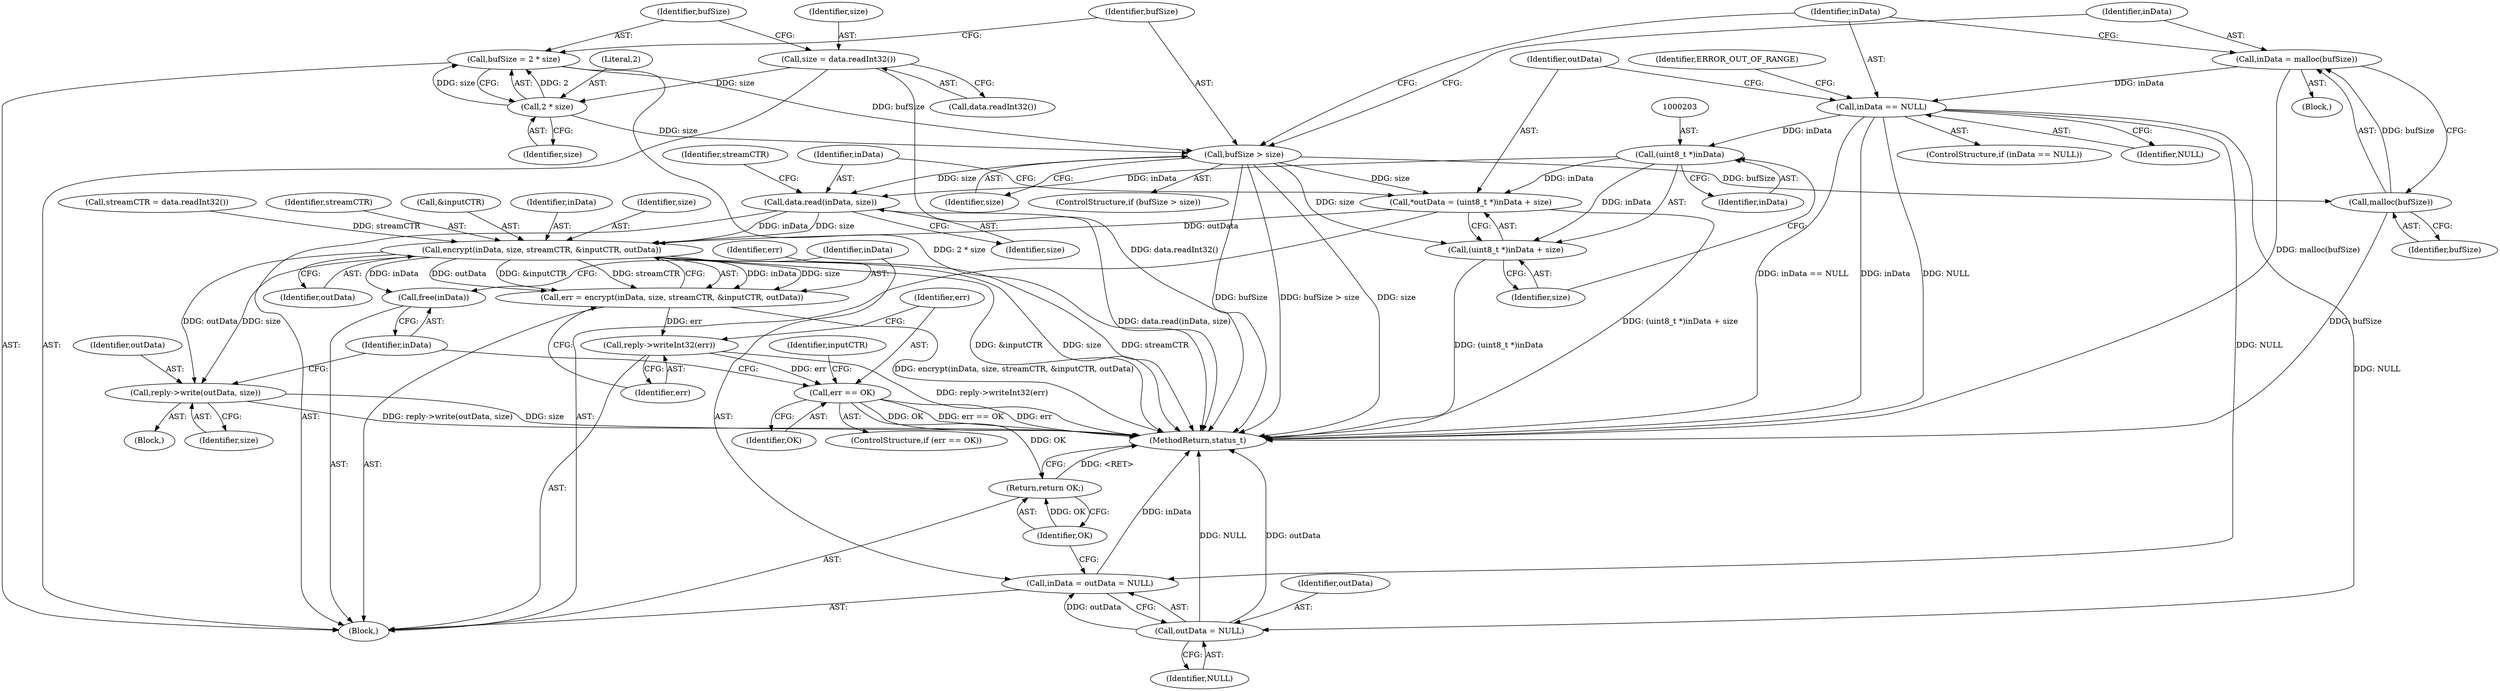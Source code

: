 digraph "0_Android_9667e3eff2d34c3797c3b529370de47b2c1f1bf6@API" {
"1000185" [label="(Call,inData = malloc(bufSize))"];
"1000187" [label="(Call,malloc(bufSize))"];
"1000181" [label="(Call,bufSize > size)"];
"1000175" [label="(Call,bufSize = 2 * size)"];
"1000177" [label="(Call,2 * size)"];
"1000171" [label="(Call,size = data.readInt32())"];
"1000190" [label="(Call,inData == NULL)"];
"1000202" [label="(Call,(uint8_t *)inData)"];
"1000199" [label="(Call,*outData = (uint8_t *)inData + size)"];
"1000217" [label="(Call,encrypt(inData, size, streamCTR, &inputCTR, outData))"];
"1000215" [label="(Call,err = encrypt(inData, size, streamCTR, &inputCTR, outData))"];
"1000224" [label="(Call,reply->writeInt32(err))"];
"1000227" [label="(Call,err == OK)"];
"1000243" [label="(Return,return OK;)"];
"1000233" [label="(Call,reply->write(outData, size))"];
"1000236" [label="(Call,free(inData))"];
"1000201" [label="(Call,(uint8_t *)inData + size)"];
"1000206" [label="(Call,data.read(inData, size))"];
"1000238" [label="(Call,inData = outData = NULL)"];
"1000240" [label="(Call,outData = NULL)"];
"1000199" [label="(Call,*outData = (uint8_t *)inData + size)"];
"1000218" [label="(Identifier,inData)"];
"1000219" [label="(Identifier,size)"];
"1000217" [label="(Call,encrypt(inData, size, streamCTR, &inputCTR, outData))"];
"1000183" [label="(Identifier,size)"];
"1000175" [label="(Call,bufSize = 2 * size)"];
"1000232" [label="(Identifier,inputCTR)"];
"1000211" [label="(Identifier,streamCTR)"];
"1000200" [label="(Identifier,outData)"];
"1000243" [label="(Return,return OK;)"];
"1000207" [label="(Identifier,inData)"];
"1000202" [label="(Call,(uint8_t *)inData)"];
"1000169" [label="(Block,)"];
"1000216" [label="(Identifier,err)"];
"1000208" [label="(Identifier,size)"];
"1000235" [label="(Identifier,size)"];
"1000244" [label="(Identifier,OK)"];
"1000172" [label="(Identifier,size)"];
"1000224" [label="(Call,reply->writeInt32(err))"];
"1000201" [label="(Call,(uint8_t *)inData + size)"];
"1000230" [label="(Block,)"];
"1000395" [label="(MethodReturn,status_t)"];
"1000180" [label="(ControlStructure,if (bufSize > size))"];
"1000210" [label="(Call,streamCTR = data.readInt32())"];
"1000171" [label="(Call,size = data.readInt32())"];
"1000173" [label="(Call,data.readInt32())"];
"1000206" [label="(Call,data.read(inData, size))"];
"1000189" [label="(ControlStructure,if (inData == NULL))"];
"1000240" [label="(Call,outData = NULL)"];
"1000237" [label="(Identifier,inData)"];
"1000220" [label="(Identifier,streamCTR)"];
"1000226" [label="(ControlStructure,if (err == OK))"];
"1000186" [label="(Identifier,inData)"];
"1000185" [label="(Call,inData = malloc(bufSize))"];
"1000241" [label="(Identifier,outData)"];
"1000176" [label="(Identifier,bufSize)"];
"1000215" [label="(Call,err = encrypt(inData, size, streamCTR, &inputCTR, outData))"];
"1000242" [label="(Identifier,NULL)"];
"1000236" [label="(Call,free(inData))"];
"1000181" [label="(Call,bufSize > size)"];
"1000233" [label="(Call,reply->write(outData, size))"];
"1000187" [label="(Call,malloc(bufSize))"];
"1000191" [label="(Identifier,inData)"];
"1000188" [label="(Identifier,bufSize)"];
"1000184" [label="(Block,)"];
"1000192" [label="(Identifier,NULL)"];
"1000223" [label="(Identifier,outData)"];
"1000190" [label="(Call,inData == NULL)"];
"1000228" [label="(Identifier,err)"];
"1000227" [label="(Call,err == OK)"];
"1000178" [label="(Literal,2)"];
"1000177" [label="(Call,2 * size)"];
"1000225" [label="(Identifier,err)"];
"1000238" [label="(Call,inData = outData = NULL)"];
"1000204" [label="(Identifier,inData)"];
"1000205" [label="(Identifier,size)"];
"1000182" [label="(Identifier,bufSize)"];
"1000234" [label="(Identifier,outData)"];
"1000179" [label="(Identifier,size)"];
"1000239" [label="(Identifier,inData)"];
"1000195" [label="(Identifier,ERROR_OUT_OF_RANGE)"];
"1000221" [label="(Call,&inputCTR)"];
"1000229" [label="(Identifier,OK)"];
"1000185" -> "1000184"  [label="AST: "];
"1000185" -> "1000187"  [label="CFG: "];
"1000186" -> "1000185"  [label="AST: "];
"1000187" -> "1000185"  [label="AST: "];
"1000191" -> "1000185"  [label="CFG: "];
"1000185" -> "1000395"  [label="DDG: malloc(bufSize)"];
"1000187" -> "1000185"  [label="DDG: bufSize"];
"1000185" -> "1000190"  [label="DDG: inData"];
"1000187" -> "1000188"  [label="CFG: "];
"1000188" -> "1000187"  [label="AST: "];
"1000187" -> "1000395"  [label="DDG: bufSize"];
"1000181" -> "1000187"  [label="DDG: bufSize"];
"1000181" -> "1000180"  [label="AST: "];
"1000181" -> "1000183"  [label="CFG: "];
"1000182" -> "1000181"  [label="AST: "];
"1000183" -> "1000181"  [label="AST: "];
"1000186" -> "1000181"  [label="CFG: "];
"1000191" -> "1000181"  [label="CFG: "];
"1000181" -> "1000395"  [label="DDG: bufSize"];
"1000181" -> "1000395"  [label="DDG: bufSize > size"];
"1000181" -> "1000395"  [label="DDG: size"];
"1000175" -> "1000181"  [label="DDG: bufSize"];
"1000177" -> "1000181"  [label="DDG: size"];
"1000181" -> "1000199"  [label="DDG: size"];
"1000181" -> "1000201"  [label="DDG: size"];
"1000181" -> "1000206"  [label="DDG: size"];
"1000175" -> "1000169"  [label="AST: "];
"1000175" -> "1000177"  [label="CFG: "];
"1000176" -> "1000175"  [label="AST: "];
"1000177" -> "1000175"  [label="AST: "];
"1000182" -> "1000175"  [label="CFG: "];
"1000175" -> "1000395"  [label="DDG: 2 * size"];
"1000177" -> "1000175"  [label="DDG: 2"];
"1000177" -> "1000175"  [label="DDG: size"];
"1000177" -> "1000179"  [label="CFG: "];
"1000178" -> "1000177"  [label="AST: "];
"1000179" -> "1000177"  [label="AST: "];
"1000171" -> "1000177"  [label="DDG: size"];
"1000171" -> "1000169"  [label="AST: "];
"1000171" -> "1000173"  [label="CFG: "];
"1000172" -> "1000171"  [label="AST: "];
"1000173" -> "1000171"  [label="AST: "];
"1000176" -> "1000171"  [label="CFG: "];
"1000171" -> "1000395"  [label="DDG: data.readInt32()"];
"1000190" -> "1000189"  [label="AST: "];
"1000190" -> "1000192"  [label="CFG: "];
"1000191" -> "1000190"  [label="AST: "];
"1000192" -> "1000190"  [label="AST: "];
"1000195" -> "1000190"  [label="CFG: "];
"1000200" -> "1000190"  [label="CFG: "];
"1000190" -> "1000395"  [label="DDG: inData == NULL"];
"1000190" -> "1000395"  [label="DDG: inData"];
"1000190" -> "1000395"  [label="DDG: NULL"];
"1000190" -> "1000202"  [label="DDG: inData"];
"1000190" -> "1000238"  [label="DDG: NULL"];
"1000190" -> "1000240"  [label="DDG: NULL"];
"1000202" -> "1000201"  [label="AST: "];
"1000202" -> "1000204"  [label="CFG: "];
"1000203" -> "1000202"  [label="AST: "];
"1000204" -> "1000202"  [label="AST: "];
"1000205" -> "1000202"  [label="CFG: "];
"1000202" -> "1000199"  [label="DDG: inData"];
"1000202" -> "1000201"  [label="DDG: inData"];
"1000202" -> "1000206"  [label="DDG: inData"];
"1000199" -> "1000169"  [label="AST: "];
"1000199" -> "1000201"  [label="CFG: "];
"1000200" -> "1000199"  [label="AST: "];
"1000201" -> "1000199"  [label="AST: "];
"1000207" -> "1000199"  [label="CFG: "];
"1000199" -> "1000395"  [label="DDG: (uint8_t *)inData + size"];
"1000199" -> "1000217"  [label="DDG: outData"];
"1000217" -> "1000215"  [label="AST: "];
"1000217" -> "1000223"  [label="CFG: "];
"1000218" -> "1000217"  [label="AST: "];
"1000219" -> "1000217"  [label="AST: "];
"1000220" -> "1000217"  [label="AST: "];
"1000221" -> "1000217"  [label="AST: "];
"1000223" -> "1000217"  [label="AST: "];
"1000215" -> "1000217"  [label="CFG: "];
"1000217" -> "1000395"  [label="DDG: &inputCTR"];
"1000217" -> "1000395"  [label="DDG: size"];
"1000217" -> "1000395"  [label="DDG: streamCTR"];
"1000217" -> "1000215"  [label="DDG: inData"];
"1000217" -> "1000215"  [label="DDG: size"];
"1000217" -> "1000215"  [label="DDG: outData"];
"1000217" -> "1000215"  [label="DDG: &inputCTR"];
"1000217" -> "1000215"  [label="DDG: streamCTR"];
"1000206" -> "1000217"  [label="DDG: inData"];
"1000206" -> "1000217"  [label="DDG: size"];
"1000210" -> "1000217"  [label="DDG: streamCTR"];
"1000217" -> "1000233"  [label="DDG: outData"];
"1000217" -> "1000233"  [label="DDG: size"];
"1000217" -> "1000236"  [label="DDG: inData"];
"1000215" -> "1000169"  [label="AST: "];
"1000216" -> "1000215"  [label="AST: "];
"1000225" -> "1000215"  [label="CFG: "];
"1000215" -> "1000395"  [label="DDG: encrypt(inData, size, streamCTR, &inputCTR, outData)"];
"1000215" -> "1000224"  [label="DDG: err"];
"1000224" -> "1000169"  [label="AST: "];
"1000224" -> "1000225"  [label="CFG: "];
"1000225" -> "1000224"  [label="AST: "];
"1000228" -> "1000224"  [label="CFG: "];
"1000224" -> "1000395"  [label="DDG: reply->writeInt32(err)"];
"1000224" -> "1000227"  [label="DDG: err"];
"1000227" -> "1000226"  [label="AST: "];
"1000227" -> "1000229"  [label="CFG: "];
"1000228" -> "1000227"  [label="AST: "];
"1000229" -> "1000227"  [label="AST: "];
"1000232" -> "1000227"  [label="CFG: "];
"1000237" -> "1000227"  [label="CFG: "];
"1000227" -> "1000395"  [label="DDG: err == OK"];
"1000227" -> "1000395"  [label="DDG: err"];
"1000227" -> "1000395"  [label="DDG: OK"];
"1000227" -> "1000243"  [label="DDG: OK"];
"1000243" -> "1000169"  [label="AST: "];
"1000243" -> "1000244"  [label="CFG: "];
"1000244" -> "1000243"  [label="AST: "];
"1000395" -> "1000243"  [label="CFG: "];
"1000243" -> "1000395"  [label="DDG: <RET>"];
"1000244" -> "1000243"  [label="DDG: OK"];
"1000233" -> "1000230"  [label="AST: "];
"1000233" -> "1000235"  [label="CFG: "];
"1000234" -> "1000233"  [label="AST: "];
"1000235" -> "1000233"  [label="AST: "];
"1000237" -> "1000233"  [label="CFG: "];
"1000233" -> "1000395"  [label="DDG: reply->write(outData, size)"];
"1000233" -> "1000395"  [label="DDG: size"];
"1000236" -> "1000169"  [label="AST: "];
"1000236" -> "1000237"  [label="CFG: "];
"1000237" -> "1000236"  [label="AST: "];
"1000239" -> "1000236"  [label="CFG: "];
"1000201" -> "1000205"  [label="CFG: "];
"1000205" -> "1000201"  [label="AST: "];
"1000201" -> "1000395"  [label="DDG: (uint8_t *)inData"];
"1000206" -> "1000169"  [label="AST: "];
"1000206" -> "1000208"  [label="CFG: "];
"1000207" -> "1000206"  [label="AST: "];
"1000208" -> "1000206"  [label="AST: "];
"1000211" -> "1000206"  [label="CFG: "];
"1000206" -> "1000395"  [label="DDG: data.read(inData, size)"];
"1000238" -> "1000169"  [label="AST: "];
"1000238" -> "1000240"  [label="CFG: "];
"1000239" -> "1000238"  [label="AST: "];
"1000240" -> "1000238"  [label="AST: "];
"1000244" -> "1000238"  [label="CFG: "];
"1000238" -> "1000395"  [label="DDG: inData"];
"1000240" -> "1000238"  [label="DDG: outData"];
"1000240" -> "1000242"  [label="CFG: "];
"1000241" -> "1000240"  [label="AST: "];
"1000242" -> "1000240"  [label="AST: "];
"1000240" -> "1000395"  [label="DDG: NULL"];
"1000240" -> "1000395"  [label="DDG: outData"];
}
